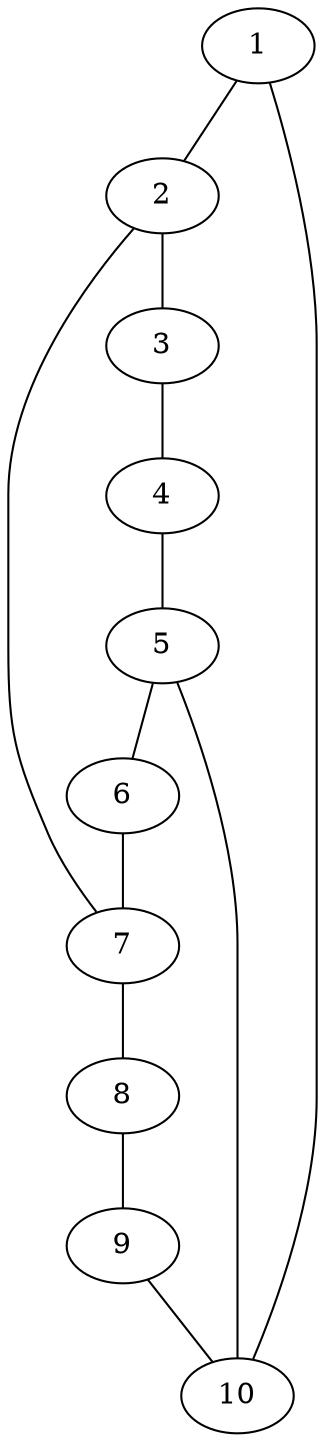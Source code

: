 strict graph G {
  1;
  2;
  3;
  4;
  5;
  6;
  7;
  8;
  9;
  10;
  1 -- 10;
  5 -- 10;
  2 -- 7;
  1 -- 2;
  2 -- 3;
  3 -- 4;
  4 -- 5;
  5 -- 6;
  6 -- 7;
  7 -- 8;
  8 -- 9;
  9 -- 10;
}
